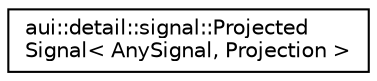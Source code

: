 digraph "Graphical Class Hierarchy"
{
 // LATEX_PDF_SIZE
  edge [fontname="Helvetica",fontsize="10",labelfontname="Helvetica",labelfontsize="10"];
  node [fontname="Helvetica",fontsize="10",shape=record];
  rankdir="LR";
  Node0 [label="aui::detail::signal::Projected\lSignal\< AnySignal, Projection \>",height=0.2,width=0.4,color="black", fillcolor="white", style="filled",URL="$structaui_1_1detail_1_1signal_1_1ProjectedSignal.html",tooltip=" "];
}
